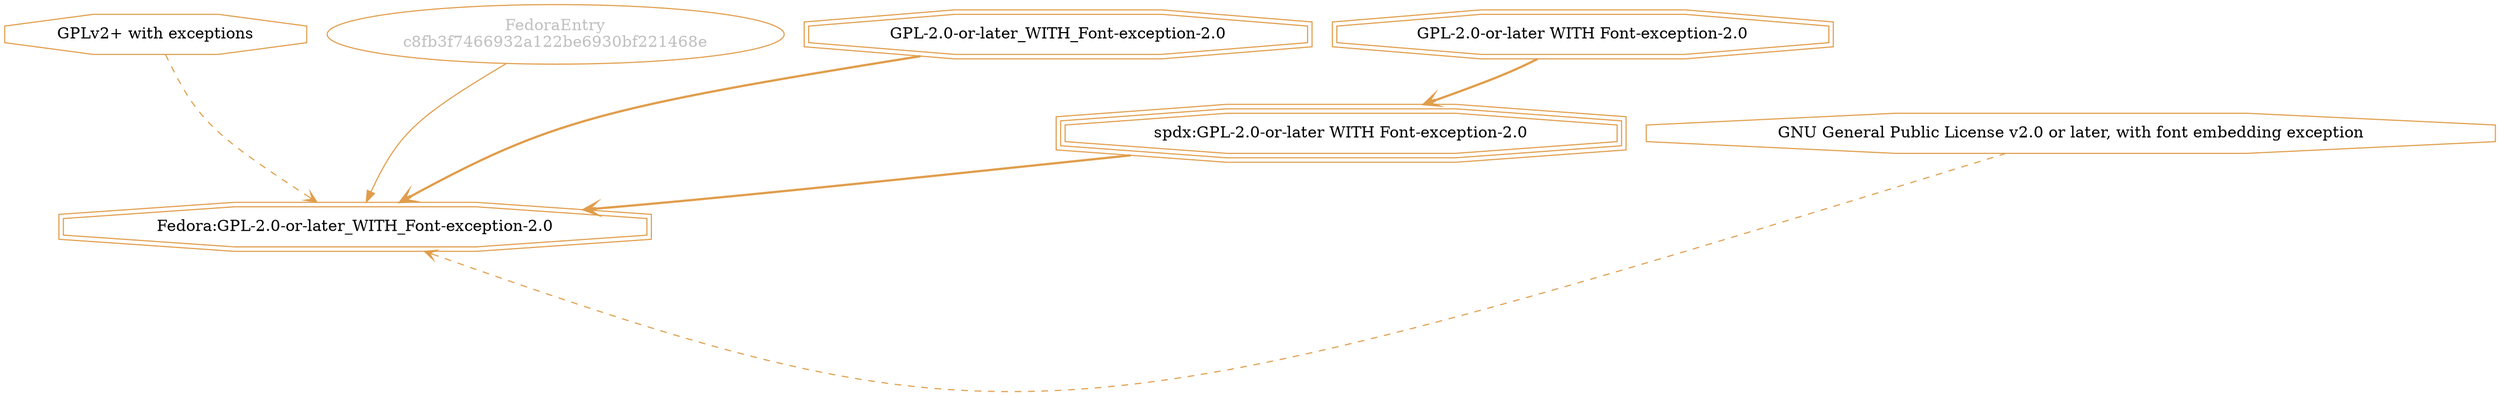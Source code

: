 strict digraph {
    node [shape=box];
    graph [splines=curved];
    6542 [label="GPLv2+ with exceptions"
         ,color="#e09d4b"
         ,shape=octagon];
    6543 [label="FedoraEntry\nc8fb3f7466932a122be6930bf221468e"
         ,fontcolor=gray
         ,color="#e09d4b"
         ,fillcolor="beige;1"
         ,shape=ellipse];
    6544 [label="Fedora:GPL-2.0-or-later_WITH_Font-exception-2.0"
         ,color="#e09d4b"
         ,shape=doubleoctagon];
    6545 [label="GPL-2.0-or-later_WITH_Font-exception-2.0"
         ,color="#e09d4b"
         ,shape=doubleoctagon];
    6546 [label="spdx:GPL-2.0-or-later WITH Font-exception-2.0"
         ,color="#e09d4b"
         ,shape=tripleoctagon];
    6547 [label="GPL-2.0-or-later WITH Font-exception-2.0"
         ,color="#e09d4b"
         ,shape=doubleoctagon];
    6548 [label="GNU General Public License v2.0 or later, with font embedding exception"
         ,color="#e09d4b"
         ,shape=octagon];
    6542 -> 6544 [style=dashed
                 ,arrowhead=vee
                 ,weight=0.5
                 ,color="#e09d4b"];
    6543 -> 6544 [weight=0.5
                 ,color="#e09d4b"];
    6545 -> 6544 [style=bold
                 ,arrowhead=vee
                 ,weight=0.7
                 ,color="#e09d4b"];
    6546 -> 6544 [style=bold
                 ,arrowhead=vee
                 ,weight=0.7
                 ,color="#e09d4b"];
    6547 -> 6546 [style=bold
                 ,arrowhead=vee
                 ,weight=0.7
                 ,color="#e09d4b"];
    6548 -> 6544 [style=dashed
                 ,arrowhead=vee
                 ,weight=0.5
                 ,color="#e09d4b"];
}
